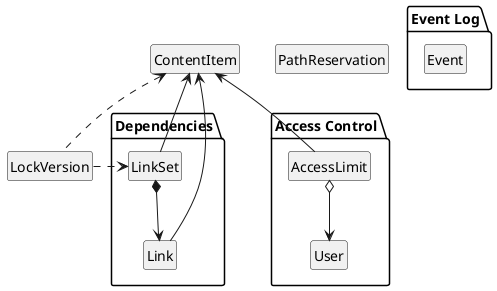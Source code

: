 @startuml

hide circle
hide empty fields
hide empty methods

class ContentItem
class LockVersion
class PathReservation

package "Dependencies" {
  class LinkSet
  class Link
}

package "Event Log" {
  class Event
}

package "Access Control" {
  class AccessLimit
  class User
}

ContentItem <-- LinkSet
ContentItem <-up- Link
LinkSet *--> Link

ContentItem <.. LockVersion

ContentItem <-down- AccessLimit
LockVersion ..> LinkSet
AccessLimit o--> User

@enduml
